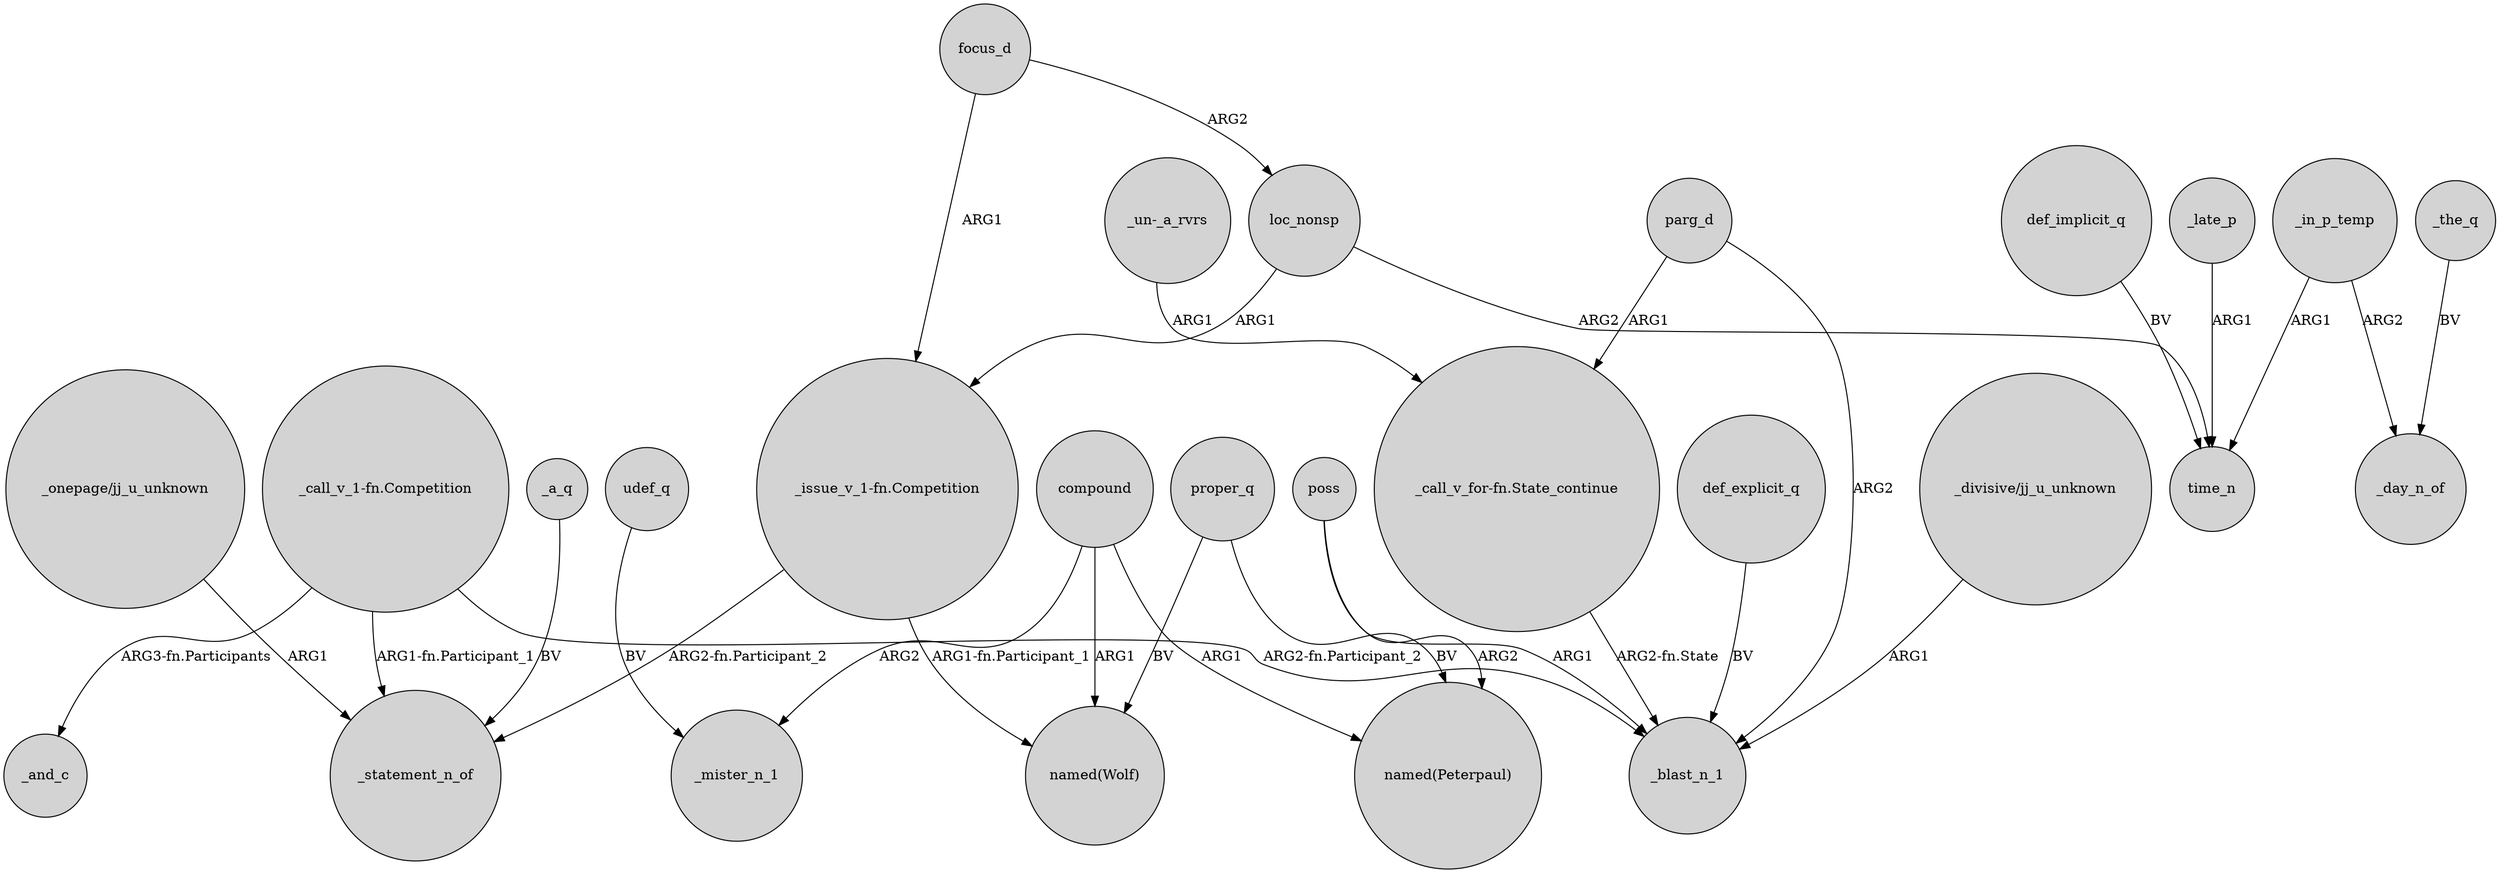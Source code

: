 digraph {
	node [shape=circle style=filled]
	"_call_v_1-fn.Competition" -> _and_c [label="ARG3-fn.Participants"]
	compound -> _mister_n_1 [label=ARG2]
	"_call_v_1-fn.Competition" -> _statement_n_of [label="ARG1-fn.Participant_1"]
	"_un-_a_rvrs" -> "_call_v_for-fn.State_continue" [label=ARG1]
	"_onepage/jj_u_unknown" -> _statement_n_of [label=ARG1]
	proper_q -> "named(Peterpaul)" [label=BV]
	"_call_v_1-fn.Competition" -> _blast_n_1 [label="ARG2-fn.Participant_2"]
	compound -> "named(Wolf)" [label=ARG1]
	"_issue_v_1-fn.Competition" -> _statement_n_of [label="ARG2-fn.Participant_2"]
	focus_d -> loc_nonsp [label=ARG2]
	udef_q -> _mister_n_1 [label=BV]
	def_explicit_q -> _blast_n_1 [label=BV]
	poss -> "named(Peterpaul)" [label=ARG2]
	"_call_v_for-fn.State_continue" -> _blast_n_1 [label="ARG2-fn.State"]
	parg_d -> _blast_n_1 [label=ARG2]
	loc_nonsp -> "_issue_v_1-fn.Competition" [label=ARG1]
	compound -> "named(Peterpaul)" [label=ARG1]
	proper_q -> "named(Wolf)" [label=BV]
	_the_q -> _day_n_of [label=BV]
	parg_d -> "_call_v_for-fn.State_continue" [label=ARG1]
	poss -> _blast_n_1 [label=ARG1]
	_late_p -> time_n [label=ARG1]
	_in_p_temp -> time_n [label=ARG1]
	_in_p_temp -> _day_n_of [label=ARG2]
	loc_nonsp -> time_n [label=ARG2]
	focus_d -> "_issue_v_1-fn.Competition" [label=ARG1]
	"_divisive/jj_u_unknown" -> _blast_n_1 [label=ARG1]
	"_issue_v_1-fn.Competition" -> "named(Wolf)" [label="ARG1-fn.Participant_1"]
	def_implicit_q -> time_n [label=BV]
	_a_q -> _statement_n_of [label=BV]
}
